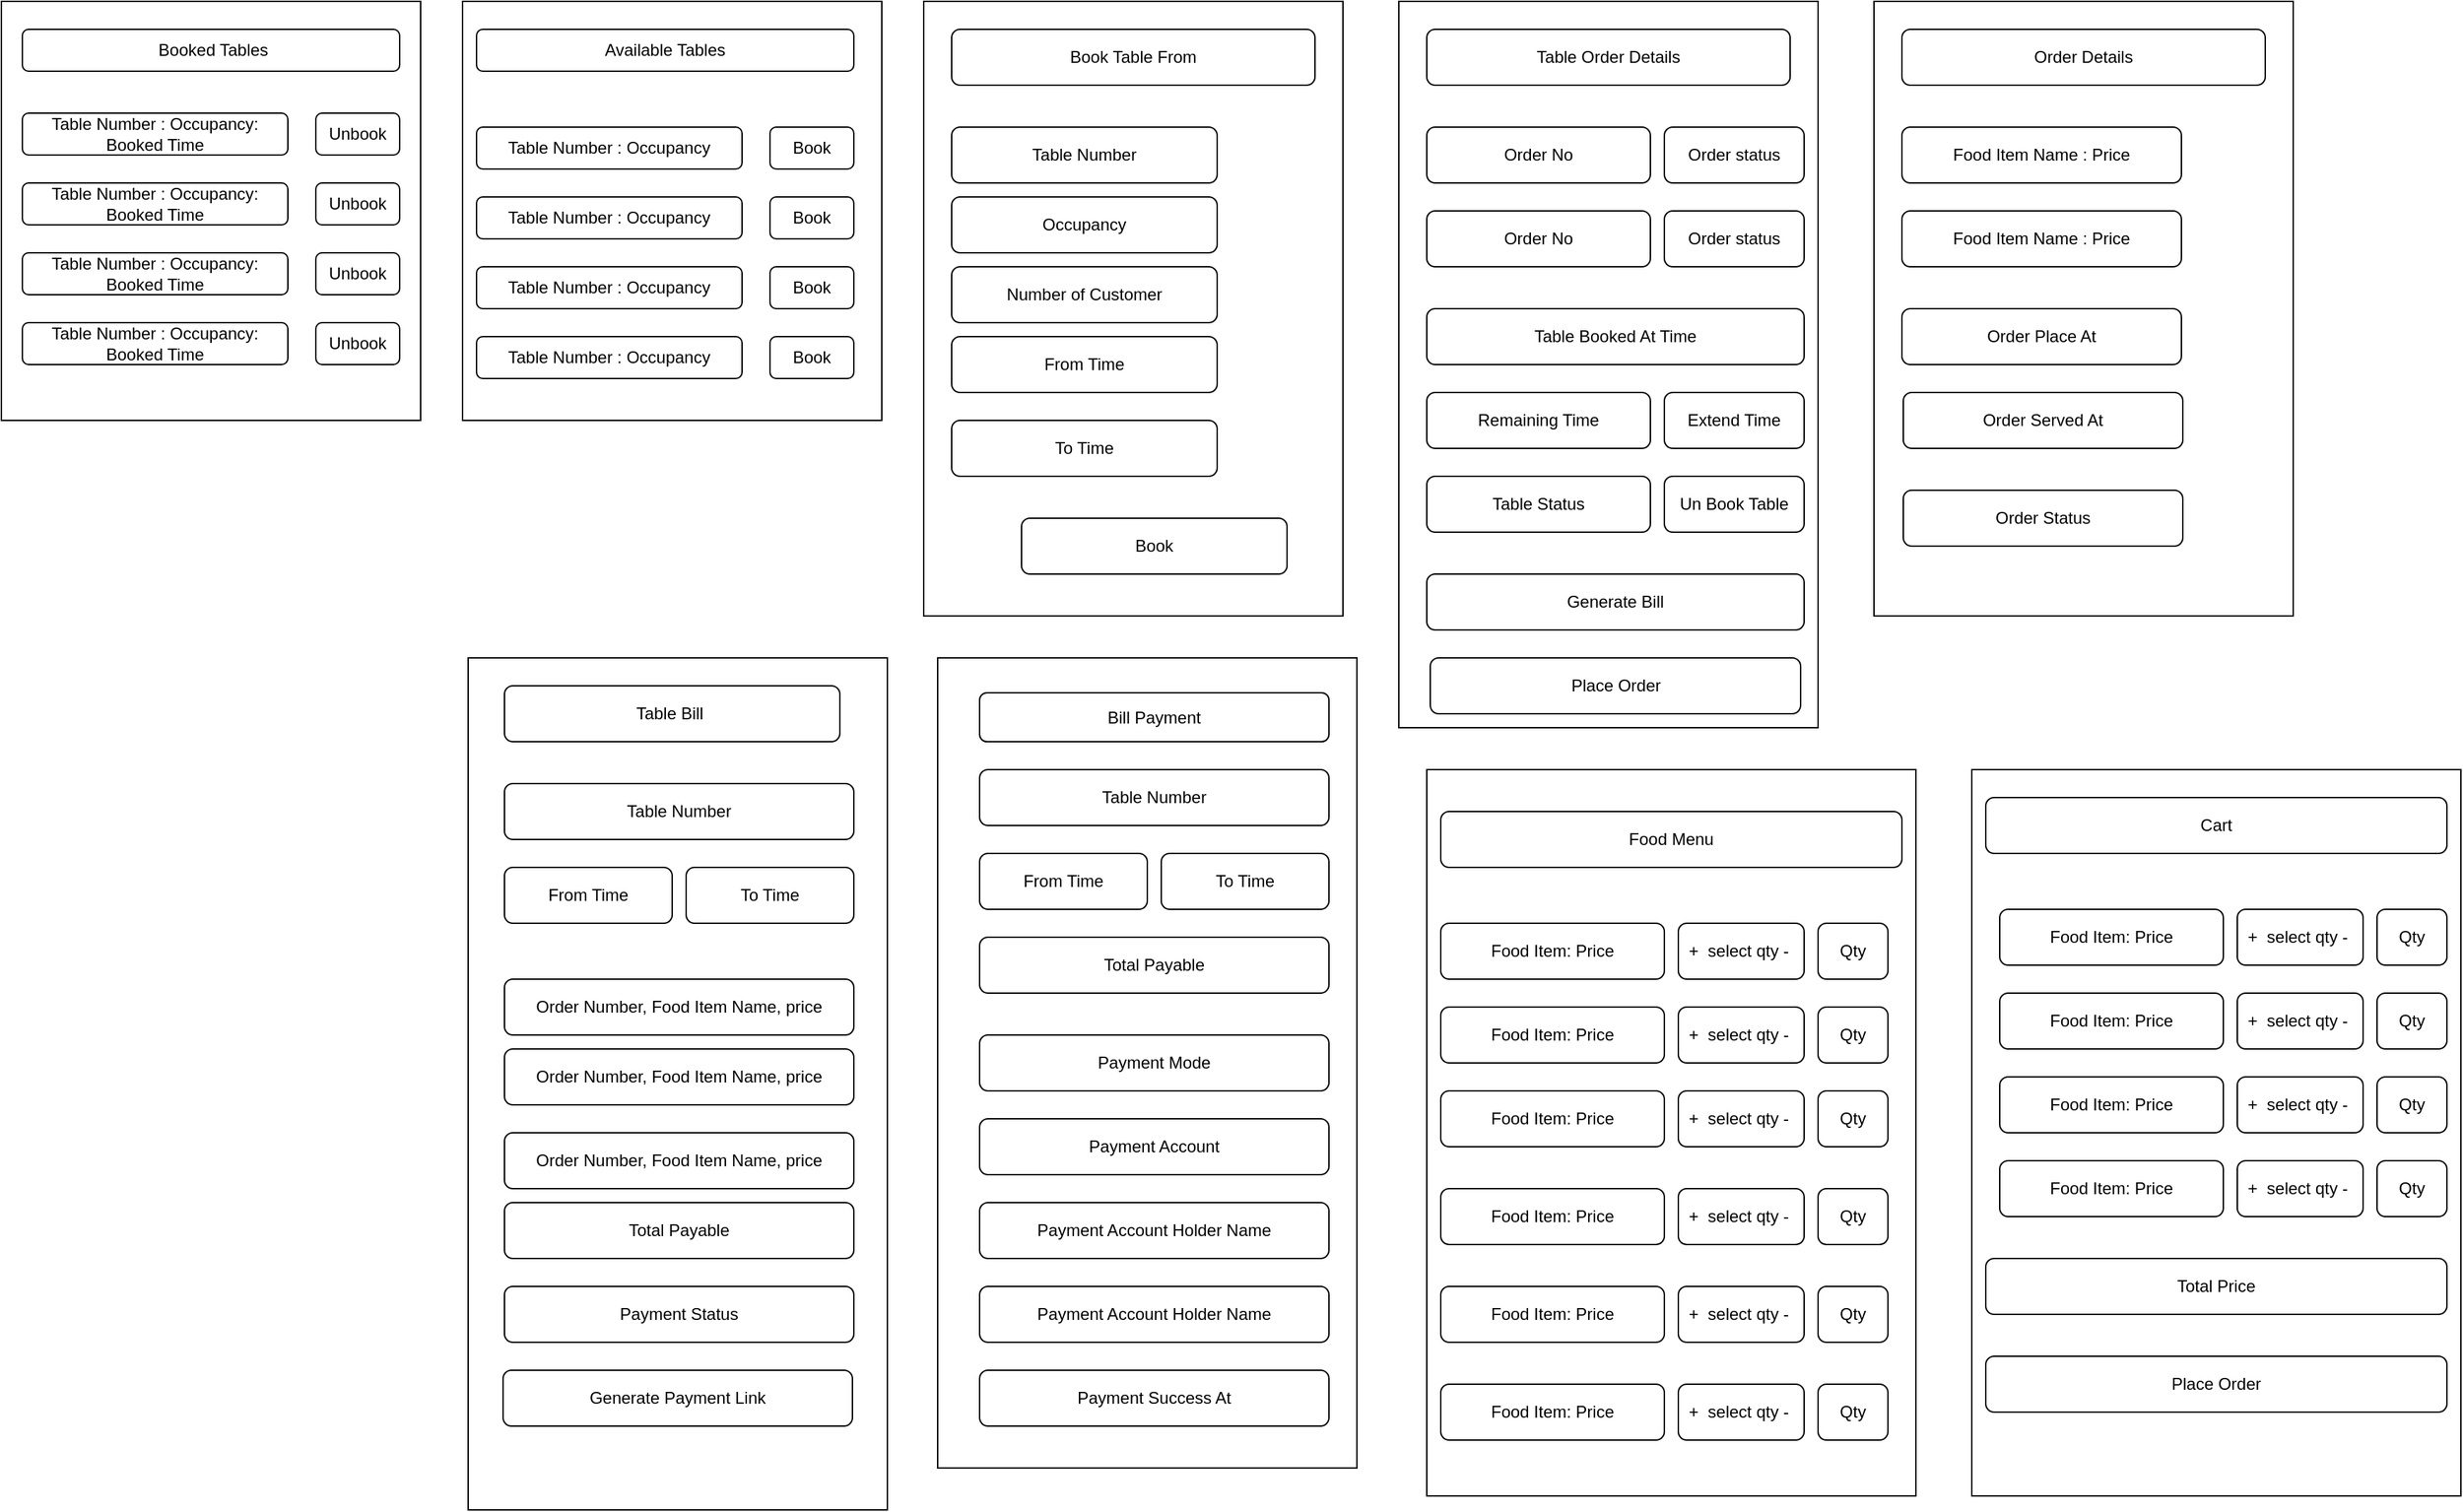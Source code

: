 <mxfile version="24.3.1" type="github">
  <diagram name="Page-1" id="yTE_MTdcGd8XoMPJyux-">
    <mxGraphModel dx="1853" dy="685" grid="1" gridSize="10" guides="1" tooltips="1" connect="1" arrows="1" fold="1" page="1" pageScale="1" pageWidth="827" pageHeight="1169" math="0" shadow="0">
      <root>
        <mxCell id="0" />
        <mxCell id="1" parent="0" />
        <mxCell id="SVt4d5FXb6J8XK-2-Z7e-1" value="" style="rounded=0;whiteSpace=wrap;html=1;direction=south;" parent="1" vertex="1">
          <mxGeometry x="110" y="20" width="300" height="300" as="geometry" />
        </mxCell>
        <mxCell id="SVt4d5FXb6J8XK-2-Z7e-2" value="Available Tables" style="rounded=1;whiteSpace=wrap;html=1;" parent="1" vertex="1">
          <mxGeometry x="120" y="40" width="270" height="30" as="geometry" />
        </mxCell>
        <mxCell id="SVt4d5FXb6J8XK-2-Z7e-3" value="Table Number : Occupancy" style="rounded=1;whiteSpace=wrap;html=1;" parent="1" vertex="1">
          <mxGeometry x="120" y="110" width="190" height="30" as="geometry" />
        </mxCell>
        <mxCell id="SVt4d5FXb6J8XK-2-Z7e-4" value="Table Number : Occupancy" style="rounded=1;whiteSpace=wrap;html=1;" parent="1" vertex="1">
          <mxGeometry x="120" y="160" width="190" height="30" as="geometry" />
        </mxCell>
        <mxCell id="SVt4d5FXb6J8XK-2-Z7e-5" value="Table Number : Occupancy" style="rounded=1;whiteSpace=wrap;html=1;" parent="1" vertex="1">
          <mxGeometry x="120" y="210" width="190" height="30" as="geometry" />
        </mxCell>
        <mxCell id="SVt4d5FXb6J8XK-2-Z7e-6" value="Table Number : Occupancy" style="rounded=1;whiteSpace=wrap;html=1;" parent="1" vertex="1">
          <mxGeometry x="120" y="260" width="190" height="30" as="geometry" />
        </mxCell>
        <mxCell id="SVt4d5FXb6J8XK-2-Z7e-8" value="Book" style="rounded=1;whiteSpace=wrap;html=1;" parent="1" vertex="1">
          <mxGeometry x="330" y="110" width="60" height="30" as="geometry" />
        </mxCell>
        <mxCell id="SVt4d5FXb6J8XK-2-Z7e-10" value="Book" style="rounded=1;whiteSpace=wrap;html=1;" parent="1" vertex="1">
          <mxGeometry x="330" y="160" width="60" height="30" as="geometry" />
        </mxCell>
        <mxCell id="SVt4d5FXb6J8XK-2-Z7e-11" value="Book" style="rounded=1;whiteSpace=wrap;html=1;" parent="1" vertex="1">
          <mxGeometry x="330" y="210" width="60" height="30" as="geometry" />
        </mxCell>
        <mxCell id="SVt4d5FXb6J8XK-2-Z7e-12" value="Book" style="rounded=1;whiteSpace=wrap;html=1;" parent="1" vertex="1">
          <mxGeometry x="330" y="260" width="60" height="30" as="geometry" />
        </mxCell>
        <mxCell id="SVt4d5FXb6J8XK-2-Z7e-13" value="" style="rounded=0;whiteSpace=wrap;html=1;direction=south;" parent="1" vertex="1">
          <mxGeometry x="440" y="20" width="300" height="440" as="geometry" />
        </mxCell>
        <mxCell id="SVt4d5FXb6J8XK-2-Z7e-14" value="Book Table From" style="rounded=1;whiteSpace=wrap;html=1;" parent="1" vertex="1">
          <mxGeometry x="460" y="40" width="260" height="40" as="geometry" />
        </mxCell>
        <mxCell id="SVt4d5FXb6J8XK-2-Z7e-15" value="Table Number" style="rounded=1;whiteSpace=wrap;html=1;" parent="1" vertex="1">
          <mxGeometry x="460" y="110" width="190" height="40" as="geometry" />
        </mxCell>
        <mxCell id="SVt4d5FXb6J8XK-2-Z7e-16" value="Number of Customer" style="rounded=1;whiteSpace=wrap;html=1;" parent="1" vertex="1">
          <mxGeometry x="460" y="210" width="190" height="40" as="geometry" />
        </mxCell>
        <mxCell id="SVt4d5FXb6J8XK-2-Z7e-17" value="Occupancy" style="rounded=1;whiteSpace=wrap;html=1;" parent="1" vertex="1">
          <mxGeometry x="460" y="160" width="190" height="40" as="geometry" />
        </mxCell>
        <mxCell id="SVt4d5FXb6J8XK-2-Z7e-18" value="From Time" style="rounded=1;whiteSpace=wrap;html=1;" parent="1" vertex="1">
          <mxGeometry x="460" y="260" width="190" height="40" as="geometry" />
        </mxCell>
        <mxCell id="SVt4d5FXb6J8XK-2-Z7e-19" value="To Time" style="rounded=1;whiteSpace=wrap;html=1;" parent="1" vertex="1">
          <mxGeometry x="460" y="320" width="190" height="40" as="geometry" />
        </mxCell>
        <mxCell id="SVt4d5FXb6J8XK-2-Z7e-20" value="Book" style="rounded=1;whiteSpace=wrap;html=1;" parent="1" vertex="1">
          <mxGeometry x="510" y="390" width="190" height="40" as="geometry" />
        </mxCell>
        <mxCell id="SVt4d5FXb6J8XK-2-Z7e-21" value="" style="rounded=0;whiteSpace=wrap;html=1;direction=south;" parent="1" vertex="1">
          <mxGeometry x="780" y="20" width="300" height="520" as="geometry" />
        </mxCell>
        <mxCell id="SVt4d5FXb6J8XK-2-Z7e-22" value="Table Order Details" style="rounded=1;whiteSpace=wrap;html=1;" parent="1" vertex="1">
          <mxGeometry x="800" y="40" width="260" height="40" as="geometry" />
        </mxCell>
        <mxCell id="SVt4d5FXb6J8XK-2-Z7e-23" value="Order No" style="rounded=1;whiteSpace=wrap;html=1;" parent="1" vertex="1">
          <mxGeometry x="800" y="110" width="160" height="40" as="geometry" />
        </mxCell>
        <mxCell id="SVt4d5FXb6J8XK-2-Z7e-25" value="Order status" style="rounded=1;whiteSpace=wrap;html=1;" parent="1" vertex="1">
          <mxGeometry x="970" y="110" width="100" height="40" as="geometry" />
        </mxCell>
        <mxCell id="SVt4d5FXb6J8XK-2-Z7e-26" value="Order No" style="rounded=1;whiteSpace=wrap;html=1;" parent="1" vertex="1">
          <mxGeometry x="800" y="170" width="160" height="40" as="geometry" />
        </mxCell>
        <mxCell id="SVt4d5FXb6J8XK-2-Z7e-27" value="Order status" style="rounded=1;whiteSpace=wrap;html=1;" parent="1" vertex="1">
          <mxGeometry x="970" y="170" width="100" height="40" as="geometry" />
        </mxCell>
        <mxCell id="SVt4d5FXb6J8XK-2-Z7e-34" value="Remaining Time" style="rounded=1;whiteSpace=wrap;html=1;" parent="1" vertex="1">
          <mxGeometry x="800" y="300" width="160" height="40" as="geometry" />
        </mxCell>
        <mxCell id="SVt4d5FXb6J8XK-2-Z7e-35" value="Table Booked At Time" style="rounded=1;whiteSpace=wrap;html=1;" parent="1" vertex="1">
          <mxGeometry x="800" y="240" width="270" height="40" as="geometry" />
        </mxCell>
        <mxCell id="SVt4d5FXb6J8XK-2-Z7e-37" value="Extend Time" style="rounded=1;whiteSpace=wrap;html=1;" parent="1" vertex="1">
          <mxGeometry x="970" y="300" width="100" height="40" as="geometry" />
        </mxCell>
        <mxCell id="SVt4d5FXb6J8XK-2-Z7e-38" value="" style="rounded=0;whiteSpace=wrap;html=1;direction=south;" parent="1" vertex="1">
          <mxGeometry x="1120" y="20" width="300" height="440" as="geometry" />
        </mxCell>
        <mxCell id="SVt4d5FXb6J8XK-2-Z7e-39" value="Order Details" style="rounded=1;whiteSpace=wrap;html=1;" parent="1" vertex="1">
          <mxGeometry x="1140" y="40" width="260" height="40" as="geometry" />
        </mxCell>
        <mxCell id="SVt4d5FXb6J8XK-2-Z7e-40" value="Food Item Name : Price" style="rounded=1;whiteSpace=wrap;html=1;" parent="1" vertex="1">
          <mxGeometry x="1140" y="110" width="200" height="40" as="geometry" />
        </mxCell>
        <mxCell id="SVt4d5FXb6J8XK-2-Z7e-41" value="&lt;span style=&quot;color: rgb(0, 0, 0); font-family: Helvetica; font-size: 12px; font-style: normal; font-variant-ligatures: normal; font-variant-caps: normal; font-weight: 400; letter-spacing: normal; orphans: 2; text-align: center; text-indent: 0px; text-transform: none; widows: 2; word-spacing: 0px; -webkit-text-stroke-width: 0px; white-space: normal; background-color: rgb(251, 251, 251); text-decoration-thickness: initial; text-decoration-style: initial; text-decoration-color: initial; display: inline !important; float: none;&quot;&gt;Food Item Name : Price&lt;/span&gt;" style="rounded=1;whiteSpace=wrap;html=1;" parent="1" vertex="1">
          <mxGeometry x="1140" y="170" width="200" height="40" as="geometry" />
        </mxCell>
        <mxCell id="SVt4d5FXb6J8XK-2-Z7e-42" value="Order Place At" style="rounded=1;whiteSpace=wrap;html=1;" parent="1" vertex="1">
          <mxGeometry x="1140" y="240" width="200" height="40" as="geometry" />
        </mxCell>
        <mxCell id="SVt4d5FXb6J8XK-2-Z7e-43" value="Order Served At" style="rounded=1;whiteSpace=wrap;html=1;" parent="1" vertex="1">
          <mxGeometry x="1141" y="300" width="200" height="40" as="geometry" />
        </mxCell>
        <mxCell id="SVt4d5FXb6J8XK-2-Z7e-44" value="Order Status" style="rounded=1;whiteSpace=wrap;html=1;" parent="1" vertex="1">
          <mxGeometry x="1141" y="370" width="200" height="40" as="geometry" />
        </mxCell>
        <mxCell id="SVt4d5FXb6J8XK-2-Z7e-45" value="" style="rounded=0;whiteSpace=wrap;html=1;direction=south;" parent="1" vertex="1">
          <mxGeometry x="114" y="490" width="300" height="610" as="geometry" />
        </mxCell>
        <mxCell id="SVt4d5FXb6J8XK-2-Z7e-46" value="Table Bill&amp;nbsp;" style="rounded=1;whiteSpace=wrap;html=1;" parent="1" vertex="1">
          <mxGeometry x="140" y="510" width="240" height="40" as="geometry" />
        </mxCell>
        <mxCell id="SVt4d5FXb6J8XK-2-Z7e-47" value="Table Number" style="rounded=1;whiteSpace=wrap;html=1;" parent="1" vertex="1">
          <mxGeometry x="140" y="580" width="250" height="40" as="geometry" />
        </mxCell>
        <mxCell id="SVt4d5FXb6J8XK-2-Z7e-48" value="From Time" style="rounded=1;whiteSpace=wrap;html=1;" parent="1" vertex="1">
          <mxGeometry x="140" y="640" width="120" height="40" as="geometry" />
        </mxCell>
        <mxCell id="SVt4d5FXb6J8XK-2-Z7e-49" value="To Time" style="rounded=1;whiteSpace=wrap;html=1;" parent="1" vertex="1">
          <mxGeometry x="270" y="640" width="120" height="40" as="geometry" />
        </mxCell>
        <mxCell id="SVt4d5FXb6J8XK-2-Z7e-50" value="Order Number, Food Item Name, price" style="rounded=1;whiteSpace=wrap;html=1;" parent="1" vertex="1">
          <mxGeometry x="140" y="720" width="250" height="40" as="geometry" />
        </mxCell>
        <mxCell id="SVt4d5FXb6J8XK-2-Z7e-51" value="Order Number, Food Item Name, price" style="rounded=1;whiteSpace=wrap;html=1;" parent="1" vertex="1">
          <mxGeometry x="140" y="770" width="250" height="40" as="geometry" />
        </mxCell>
        <mxCell id="SVt4d5FXb6J8XK-2-Z7e-52" value="Order Number, Food Item Name, price" style="rounded=1;whiteSpace=wrap;html=1;" parent="1" vertex="1">
          <mxGeometry x="140" y="830" width="250" height="40" as="geometry" />
        </mxCell>
        <mxCell id="SVt4d5FXb6J8XK-2-Z7e-53" value="Total Payable" style="rounded=1;whiteSpace=wrap;html=1;" parent="1" vertex="1">
          <mxGeometry x="140" y="880" width="250" height="40" as="geometry" />
        </mxCell>
        <mxCell id="SVt4d5FXb6J8XK-2-Z7e-54" value="Payment Status" style="rounded=1;whiteSpace=wrap;html=1;" parent="1" vertex="1">
          <mxGeometry x="140" y="940" width="250" height="40" as="geometry" />
        </mxCell>
        <mxCell id="SVt4d5FXb6J8XK-2-Z7e-55" value="" style="rounded=0;whiteSpace=wrap;html=1;direction=south;" parent="1" vertex="1">
          <mxGeometry x="450" y="490" width="300" height="580" as="geometry" />
        </mxCell>
        <mxCell id="SVt4d5FXb6J8XK-2-Z7e-56" value="Bill Payment" style="rounded=1;whiteSpace=wrap;html=1;" parent="1" vertex="1">
          <mxGeometry x="480" y="515" width="250" height="35" as="geometry" />
        </mxCell>
        <mxCell id="SVt4d5FXb6J8XK-2-Z7e-57" value="Table Number" style="rounded=1;whiteSpace=wrap;html=1;" parent="1" vertex="1">
          <mxGeometry x="480" y="570" width="250" height="40" as="geometry" />
        </mxCell>
        <mxCell id="SVt4d5FXb6J8XK-2-Z7e-58" value="From Time" style="rounded=1;whiteSpace=wrap;html=1;" parent="1" vertex="1">
          <mxGeometry x="480" y="630" width="120" height="40" as="geometry" />
        </mxCell>
        <mxCell id="SVt4d5FXb6J8XK-2-Z7e-59" value="To Time" style="rounded=1;whiteSpace=wrap;html=1;" parent="1" vertex="1">
          <mxGeometry x="610" y="630" width="120" height="40" as="geometry" />
        </mxCell>
        <mxCell id="SVt4d5FXb6J8XK-2-Z7e-60" value="Total Payable" style="rounded=1;whiteSpace=wrap;html=1;" parent="1" vertex="1">
          <mxGeometry x="480" y="690" width="250" height="40" as="geometry" />
        </mxCell>
        <mxCell id="SVt4d5FXb6J8XK-2-Z7e-61" value="Payment Success At" style="rounded=1;whiteSpace=wrap;html=1;" parent="1" vertex="1">
          <mxGeometry x="480" y="1000" width="250" height="40" as="geometry" />
        </mxCell>
        <mxCell id="SVt4d5FXb6J8XK-2-Z7e-62" value="Payment Mode" style="rounded=1;whiteSpace=wrap;html=1;" parent="1" vertex="1">
          <mxGeometry x="480" y="760" width="250" height="40" as="geometry" />
        </mxCell>
        <mxCell id="SVt4d5FXb6J8XK-2-Z7e-63" value="Payment Account" style="rounded=1;whiteSpace=wrap;html=1;" parent="1" vertex="1">
          <mxGeometry x="480" y="820" width="250" height="40" as="geometry" />
        </mxCell>
        <mxCell id="SVt4d5FXb6J8XK-2-Z7e-64" value="Payment Account Holder Name" style="rounded=1;whiteSpace=wrap;html=1;" parent="1" vertex="1">
          <mxGeometry x="480" y="880" width="250" height="40" as="geometry" />
        </mxCell>
        <mxCell id="SVt4d5FXb6J8XK-2-Z7e-65" value="Payment Account Holder Name" style="rounded=1;whiteSpace=wrap;html=1;" parent="1" vertex="1">
          <mxGeometry x="480" y="940" width="250" height="40" as="geometry" />
        </mxCell>
        <mxCell id="SVt4d5FXb6J8XK-2-Z7e-68" value="" style="rounded=0;whiteSpace=wrap;html=1;direction=south;" parent="1" vertex="1">
          <mxGeometry x="800" y="570" width="350" height="520" as="geometry" />
        </mxCell>
        <mxCell id="SVt4d5FXb6J8XK-2-Z7e-69" value="Food Menu" style="rounded=1;whiteSpace=wrap;html=1;" parent="1" vertex="1">
          <mxGeometry x="810" y="600" width="330" height="40" as="geometry" />
        </mxCell>
        <mxCell id="SVt4d5FXb6J8XK-2-Z7e-70" value="Food Item: Price" style="rounded=1;whiteSpace=wrap;html=1;" parent="1" vertex="1">
          <mxGeometry x="810" y="680" width="160" height="40" as="geometry" />
        </mxCell>
        <mxCell id="SVt4d5FXb6J8XK-2-Z7e-71" value="Food Item: Price" style="rounded=1;whiteSpace=wrap;html=1;" parent="1" vertex="1">
          <mxGeometry x="810" y="740" width="160" height="40" as="geometry" />
        </mxCell>
        <mxCell id="SVt4d5FXb6J8XK-2-Z7e-72" value="Food Item: Price" style="rounded=1;whiteSpace=wrap;html=1;" parent="1" vertex="1">
          <mxGeometry x="810" y="800" width="160" height="40" as="geometry" />
        </mxCell>
        <mxCell id="SVt4d5FXb6J8XK-2-Z7e-73" value="Food Item: Price" style="rounded=1;whiteSpace=wrap;html=1;" parent="1" vertex="1">
          <mxGeometry x="810" y="870" width="160" height="40" as="geometry" />
        </mxCell>
        <mxCell id="SVt4d5FXb6J8XK-2-Z7e-74" value="Food Item: Price" style="rounded=1;whiteSpace=wrap;html=1;" parent="1" vertex="1">
          <mxGeometry x="810" y="940" width="160" height="40" as="geometry" />
        </mxCell>
        <mxCell id="SVt4d5FXb6J8XK-2-Z7e-75" value="Food Item: Price" style="rounded=1;whiteSpace=wrap;html=1;" parent="1" vertex="1">
          <mxGeometry x="810" y="1010" width="160" height="40" as="geometry" />
        </mxCell>
        <mxCell id="SVt4d5FXb6J8XK-2-Z7e-77" value="+&amp;nbsp; select qty -&amp;nbsp;" style="rounded=1;whiteSpace=wrap;html=1;" parent="1" vertex="1">
          <mxGeometry x="980" y="680" width="90" height="40" as="geometry" />
        </mxCell>
        <mxCell id="SVt4d5FXb6J8XK-2-Z7e-78" value="+&amp;nbsp; select qty -&amp;nbsp;" style="rounded=1;whiteSpace=wrap;html=1;" parent="1" vertex="1">
          <mxGeometry x="980" y="740" width="90" height="40" as="geometry" />
        </mxCell>
        <mxCell id="SVt4d5FXb6J8XK-2-Z7e-79" value="+&amp;nbsp; select qty -&amp;nbsp;" style="rounded=1;whiteSpace=wrap;html=1;" parent="1" vertex="1">
          <mxGeometry x="980" y="800" width="90" height="40" as="geometry" />
        </mxCell>
        <mxCell id="SVt4d5FXb6J8XK-2-Z7e-80" value="+&amp;nbsp; select qty -&amp;nbsp;" style="rounded=1;whiteSpace=wrap;html=1;" parent="1" vertex="1">
          <mxGeometry x="980" y="870" width="90" height="40" as="geometry" />
        </mxCell>
        <mxCell id="SVt4d5FXb6J8XK-2-Z7e-81" value="+&amp;nbsp; select qty -&amp;nbsp;" style="rounded=1;whiteSpace=wrap;html=1;" parent="1" vertex="1">
          <mxGeometry x="980" y="940" width="90" height="40" as="geometry" />
        </mxCell>
        <mxCell id="SVt4d5FXb6J8XK-2-Z7e-82" value="+&amp;nbsp; select qty -&amp;nbsp;" style="rounded=1;whiteSpace=wrap;html=1;" parent="1" vertex="1">
          <mxGeometry x="980" y="1010" width="90" height="40" as="geometry" />
        </mxCell>
        <mxCell id="SVt4d5FXb6J8XK-2-Z7e-87" value="Qty" style="rounded=1;whiteSpace=wrap;html=1;" parent="1" vertex="1">
          <mxGeometry x="1080" y="680" width="50" height="40" as="geometry" />
        </mxCell>
        <mxCell id="SVt4d5FXb6J8XK-2-Z7e-89" value="Qty" style="rounded=1;whiteSpace=wrap;html=1;" parent="1" vertex="1">
          <mxGeometry x="1080" y="740" width="50" height="40" as="geometry" />
        </mxCell>
        <mxCell id="SVt4d5FXb6J8XK-2-Z7e-90" value="Qty" style="rounded=1;whiteSpace=wrap;html=1;" parent="1" vertex="1">
          <mxGeometry x="1080" y="800" width="50" height="40" as="geometry" />
        </mxCell>
        <mxCell id="SVt4d5FXb6J8XK-2-Z7e-91" value="Qty" style="rounded=1;whiteSpace=wrap;html=1;" parent="1" vertex="1">
          <mxGeometry x="1080" y="870" width="50" height="40" as="geometry" />
        </mxCell>
        <mxCell id="SVt4d5FXb6J8XK-2-Z7e-92" value="Qty" style="rounded=1;whiteSpace=wrap;html=1;" parent="1" vertex="1">
          <mxGeometry x="1080" y="940" width="50" height="40" as="geometry" />
        </mxCell>
        <mxCell id="SVt4d5FXb6J8XK-2-Z7e-93" value="Qty" style="rounded=1;whiteSpace=wrap;html=1;" parent="1" vertex="1">
          <mxGeometry x="1080" y="1010" width="50" height="40" as="geometry" />
        </mxCell>
        <mxCell id="SVt4d5FXb6J8XK-2-Z7e-94" value="" style="rounded=0;whiteSpace=wrap;html=1;direction=south;" parent="1" vertex="1">
          <mxGeometry x="1190" y="570" width="350" height="520" as="geometry" />
        </mxCell>
        <mxCell id="SVt4d5FXb6J8XK-2-Z7e-95" value="Cart" style="rounded=1;whiteSpace=wrap;html=1;" parent="1" vertex="1">
          <mxGeometry x="1200" y="590" width="330" height="40" as="geometry" />
        </mxCell>
        <mxCell id="SVt4d5FXb6J8XK-2-Z7e-96" value="Food Item: Price" style="rounded=1;whiteSpace=wrap;html=1;" parent="1" vertex="1">
          <mxGeometry x="1210" y="670" width="160" height="40" as="geometry" />
        </mxCell>
        <mxCell id="SVt4d5FXb6J8XK-2-Z7e-97" value="+&amp;nbsp; select qty -&amp;nbsp;" style="rounded=1;whiteSpace=wrap;html=1;" parent="1" vertex="1">
          <mxGeometry x="1380" y="670" width="90" height="40" as="geometry" />
        </mxCell>
        <mxCell id="SVt4d5FXb6J8XK-2-Z7e-98" value="Qty" style="rounded=1;whiteSpace=wrap;html=1;" parent="1" vertex="1">
          <mxGeometry x="1480" y="670" width="50" height="40" as="geometry" />
        </mxCell>
        <mxCell id="SVt4d5FXb6J8XK-2-Z7e-99" value="Food Item: Price" style="rounded=1;whiteSpace=wrap;html=1;" parent="1" vertex="1">
          <mxGeometry x="1210" y="730" width="160" height="40" as="geometry" />
        </mxCell>
        <mxCell id="SVt4d5FXb6J8XK-2-Z7e-100" value="Food Item: Price" style="rounded=1;whiteSpace=wrap;html=1;" parent="1" vertex="1">
          <mxGeometry x="1210" y="850" width="160" height="40" as="geometry" />
        </mxCell>
        <mxCell id="SVt4d5FXb6J8XK-2-Z7e-102" value="Food Item: Price" style="rounded=1;whiteSpace=wrap;html=1;" parent="1" vertex="1">
          <mxGeometry x="1210" y="790" width="160" height="40" as="geometry" />
        </mxCell>
        <mxCell id="SVt4d5FXb6J8XK-2-Z7e-103" value="+&amp;nbsp; select qty -&amp;nbsp;" style="rounded=1;whiteSpace=wrap;html=1;" parent="1" vertex="1">
          <mxGeometry x="1380" y="730" width="90" height="40" as="geometry" />
        </mxCell>
        <mxCell id="SVt4d5FXb6J8XK-2-Z7e-104" value="+&amp;nbsp; select qty -&amp;nbsp;" style="rounded=1;whiteSpace=wrap;html=1;" parent="1" vertex="1">
          <mxGeometry x="1380" y="790" width="90" height="40" as="geometry" />
        </mxCell>
        <mxCell id="SVt4d5FXb6J8XK-2-Z7e-105" value="+&amp;nbsp; select qty -&amp;nbsp;" style="rounded=1;whiteSpace=wrap;html=1;" parent="1" vertex="1">
          <mxGeometry x="1380" y="850" width="90" height="40" as="geometry" />
        </mxCell>
        <mxCell id="SVt4d5FXb6J8XK-2-Z7e-106" value="Qty" style="rounded=1;whiteSpace=wrap;html=1;" parent="1" vertex="1">
          <mxGeometry x="1480" y="730" width="50" height="40" as="geometry" />
        </mxCell>
        <mxCell id="SVt4d5FXb6J8XK-2-Z7e-107" value="Qty" style="rounded=1;whiteSpace=wrap;html=1;" parent="1" vertex="1">
          <mxGeometry x="1480" y="790" width="50" height="40" as="geometry" />
        </mxCell>
        <mxCell id="SVt4d5FXb6J8XK-2-Z7e-108" value="Qty" style="rounded=1;whiteSpace=wrap;html=1;" parent="1" vertex="1">
          <mxGeometry x="1480" y="850" width="50" height="40" as="geometry" />
        </mxCell>
        <mxCell id="SVt4d5FXb6J8XK-2-Z7e-109" value="Total Price" style="rounded=1;whiteSpace=wrap;html=1;" parent="1" vertex="1">
          <mxGeometry x="1200" y="920" width="330" height="40" as="geometry" />
        </mxCell>
        <mxCell id="SVt4d5FXb6J8XK-2-Z7e-110" value="Place Order" style="rounded=1;whiteSpace=wrap;html=1;" parent="1" vertex="1">
          <mxGeometry x="1200" y="990" width="330" height="40" as="geometry" />
        </mxCell>
        <mxCell id="SVt4d5FXb6J8XK-2-Z7e-111" value="Generate Bill" style="rounded=1;whiteSpace=wrap;html=1;" parent="1" vertex="1">
          <mxGeometry x="800" y="430" width="270" height="40" as="geometry" />
        </mxCell>
        <mxCell id="SVt4d5FXb6J8XK-2-Z7e-113" value="Generate Payment Link" style="rounded=1;whiteSpace=wrap;html=1;" parent="1" vertex="1">
          <mxGeometry x="139" y="1000" width="250" height="40" as="geometry" />
        </mxCell>
        <mxCell id="SVt4d5FXb6J8XK-2-Z7e-114" value="Un Book Table" style="rounded=1;whiteSpace=wrap;html=1;" parent="1" vertex="1">
          <mxGeometry x="970" y="360" width="100" height="40" as="geometry" />
        </mxCell>
        <mxCell id="SVt4d5FXb6J8XK-2-Z7e-116" value="Table Status" style="rounded=1;whiteSpace=wrap;html=1;" parent="1" vertex="1">
          <mxGeometry x="800" y="360" width="160" height="40" as="geometry" />
        </mxCell>
        <mxCell id="SVt4d5FXb6J8XK-2-Z7e-117" value="Place Order" style="rounded=1;whiteSpace=wrap;html=1;" parent="1" vertex="1">
          <mxGeometry x="802.5" y="490" width="265" height="40" as="geometry" />
        </mxCell>
        <mxCell id="qVFAaHJfhLGyaqpEFxVK-1" value="" style="rounded=0;whiteSpace=wrap;html=1;direction=south;" vertex="1" parent="1">
          <mxGeometry x="-220" y="20" width="300" height="300" as="geometry" />
        </mxCell>
        <mxCell id="qVFAaHJfhLGyaqpEFxVK-2" value="&amp;nbsp;Booked Tables" style="rounded=1;whiteSpace=wrap;html=1;" vertex="1" parent="1">
          <mxGeometry x="-205" y="40" width="270" height="30" as="geometry" />
        </mxCell>
        <mxCell id="qVFAaHJfhLGyaqpEFxVK-3" value="Table Number : Occupancy: Booked Time" style="rounded=1;whiteSpace=wrap;html=1;" vertex="1" parent="1">
          <mxGeometry x="-205" y="100" width="190" height="30" as="geometry" />
        </mxCell>
        <mxCell id="qVFAaHJfhLGyaqpEFxVK-4" value="Unbook" style="rounded=1;whiteSpace=wrap;html=1;" vertex="1" parent="1">
          <mxGeometry x="5" y="100" width="60" height="30" as="geometry" />
        </mxCell>
        <mxCell id="qVFAaHJfhLGyaqpEFxVK-5" value="Table Number : Occupancy: Booked Time" style="rounded=1;whiteSpace=wrap;html=1;" vertex="1" parent="1">
          <mxGeometry x="-205" y="150" width="190" height="30" as="geometry" />
        </mxCell>
        <mxCell id="qVFAaHJfhLGyaqpEFxVK-6" value="Table Number : Occupancy: Booked Time" style="rounded=1;whiteSpace=wrap;html=1;" vertex="1" parent="1">
          <mxGeometry x="-205" y="200" width="190" height="30" as="geometry" />
        </mxCell>
        <mxCell id="qVFAaHJfhLGyaqpEFxVK-7" value="Table Number : Occupancy: Booked Time" style="rounded=1;whiteSpace=wrap;html=1;" vertex="1" parent="1">
          <mxGeometry x="-205" y="250" width="190" height="30" as="geometry" />
        </mxCell>
        <mxCell id="qVFAaHJfhLGyaqpEFxVK-8" value="Unbook" style="rounded=1;whiteSpace=wrap;html=1;" vertex="1" parent="1">
          <mxGeometry x="5" y="150" width="60" height="30" as="geometry" />
        </mxCell>
        <mxCell id="qVFAaHJfhLGyaqpEFxVK-9" value="Unbook" style="rounded=1;whiteSpace=wrap;html=1;" vertex="1" parent="1">
          <mxGeometry x="5" y="200" width="60" height="30" as="geometry" />
        </mxCell>
        <mxCell id="qVFAaHJfhLGyaqpEFxVK-10" value="Unbook" style="rounded=1;whiteSpace=wrap;html=1;" vertex="1" parent="1">
          <mxGeometry x="5" y="250" width="60" height="30" as="geometry" />
        </mxCell>
      </root>
    </mxGraphModel>
  </diagram>
</mxfile>

